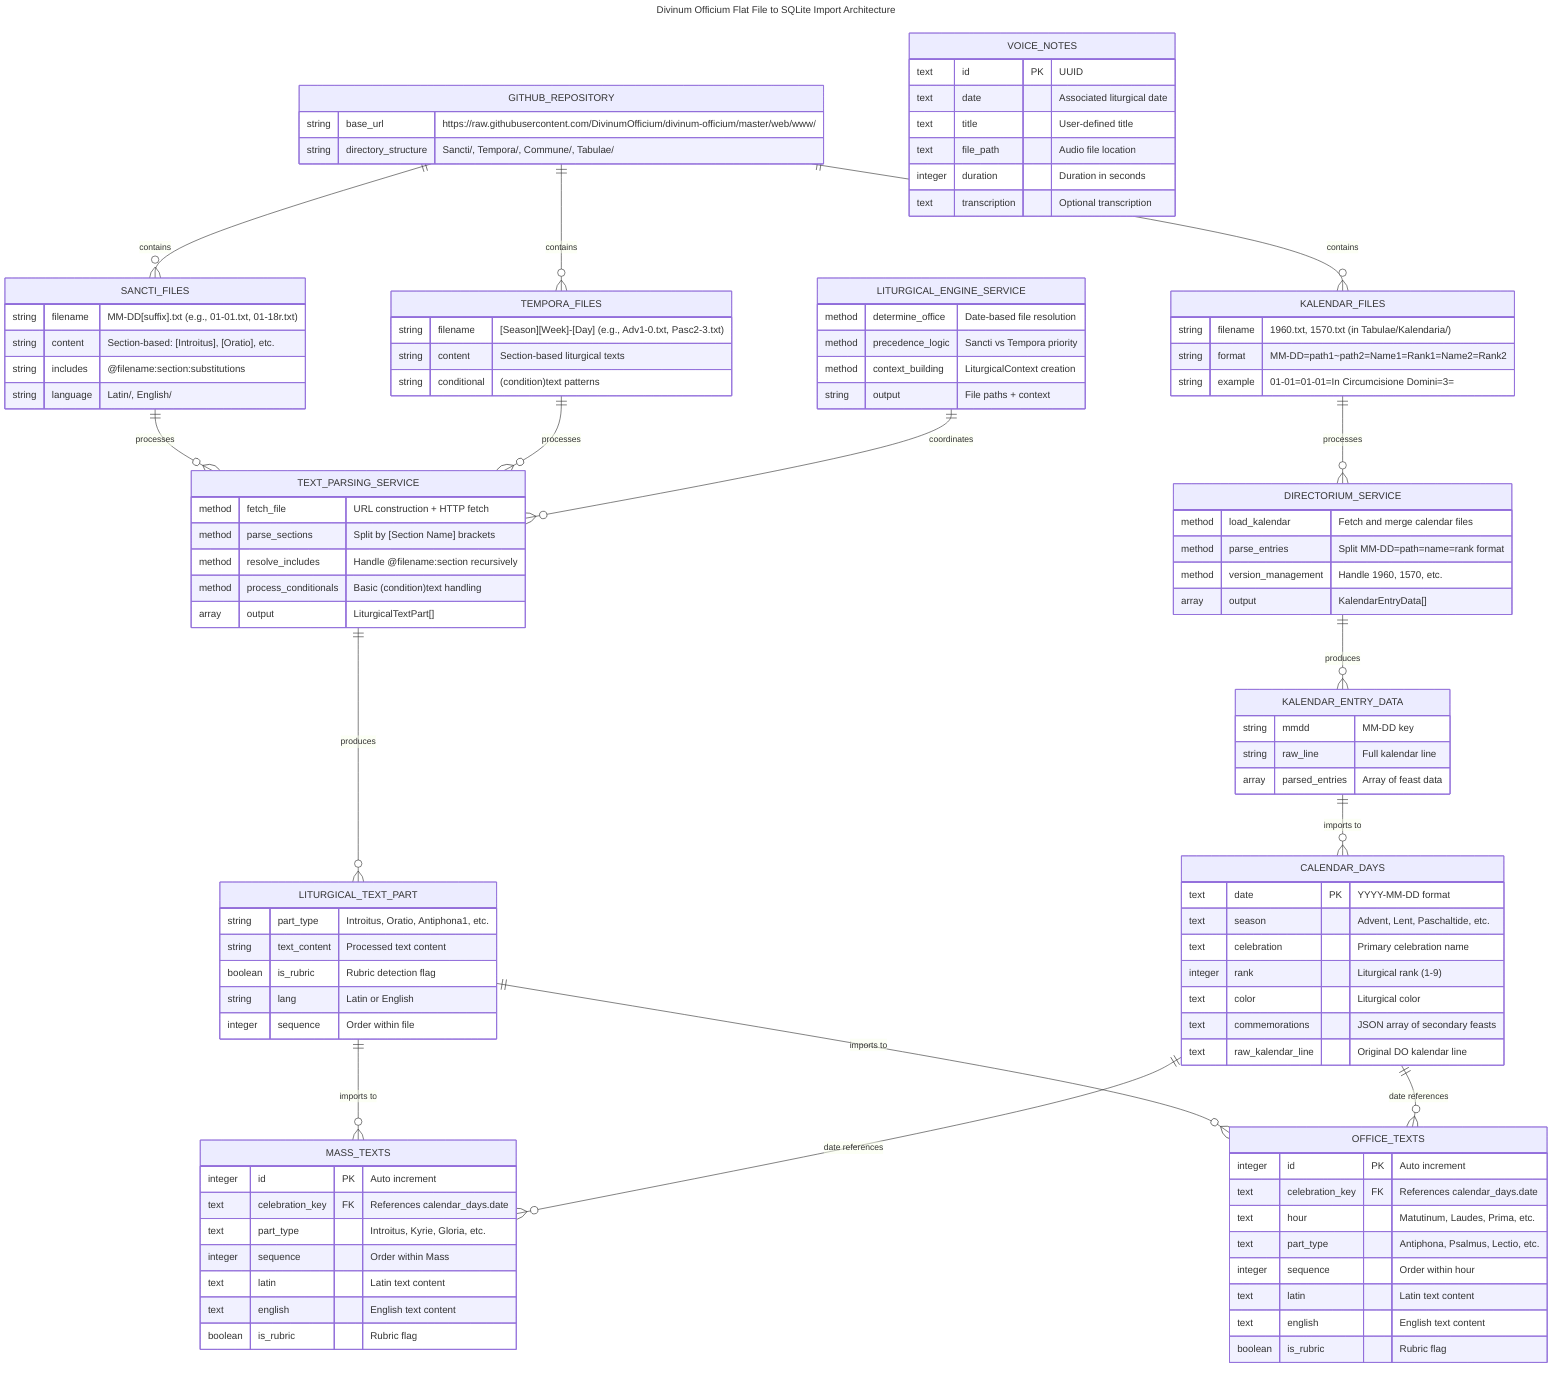 ---
title: Divinum Officium Flat File to SQLite Import Architecture
---

erDiagram
    %% FLAT FILE SOURCES (Input)
    GITHUB_REPOSITORY {
        string base_url "https://raw.githubusercontent.com/DivinumOfficium/divinum-officium/master/web/www/"
        string directory_structure "Sancti/, Tempora/, Commune/, Tabulae/"
    }
    
    SANCTI_FILES {
        string filename "MM-DD[suffix].txt (e.g., 01-01.txt, 01-18r.txt)"
        string content "Section-based: [Introitus], [Oratio], etc."
        string includes "@filename:section:substitutions"
        string language "Latin/, English/"
    }
    
    TEMPORA_FILES {
        string filename "[Season][Week]-[Day] (e.g., Adv1-0.txt, Pasc2-3.txt)"
        string content "Section-based liturgical texts"
        string conditional "(condition)text patterns"
    }
    
    KALENDAR_FILES {
        string filename "1960.txt, 1570.txt (in Tabulae/Kalendaria/)"
        string format "MM-DD=path1~path2=Name1=Rank1=Name2=Rank2"
        string example "01-01=01-01=In Circumcisione Domini=3="
    }
    
    %% PROCESSING SERVICES (Transform)
    TEXT_PARSING_SERVICE {
        method fetch_file "URL construction + HTTP fetch"
        method parse_sections "Split by [Section Name] brackets"
        method resolve_includes "Handle @filename:section recursively"
        method process_conditionals "Basic (condition)text handling"
        array output "LiturgicalTextPart[]"
    }
    
    DIRECTORIUM_SERVICE {
        method load_kalendar "Fetch and merge calendar files"
        method parse_entries "Split MM-DD=path=name=rank format"
        method version_management "Handle 1960, 1570, etc."
        array output "KalendarEntryData[]"
    }
    
    LITURGICAL_ENGINE_SERVICE {
        method determine_office "Date-based file resolution"
        method precedence_logic "Sancti vs Tempora priority"
        method context_building "LiturgicalContext creation"
        string output "File paths + context"
    }
    
    %% INTERMEDIATE DATA STRUCTURES
    LITURGICAL_TEXT_PART {
        string part_type "Introitus, Oratio, Antiphona1, etc."
        string text_content "Processed text content"
        boolean is_rubric "Rubric detection flag"
        string lang "Latin or English"
        integer sequence "Order within file"
    }
    
    KALENDAR_ENTRY_DATA {
        string mmdd "MM-DD key"
        string raw_line "Full kalendar line"
        array parsed_entries "Array of feast data"
    }
    
    %% SQLITE DATABASE TABLES (Output)
    CALENDAR_DAYS {
        text date PK "YYYY-MM-DD format"
        text season "Advent, Lent, Paschaltide, etc."
        text celebration "Primary celebration name"
        integer rank "Liturgical rank (1-9)"
        text color "Liturgical color"
        text commemorations "JSON array of secondary feasts"
        text raw_kalendar_line "Original DO kalendar line"
    }
    
    MASS_TEXTS {
        integer id PK "Auto increment"
        text celebration_key FK "References calendar_days.date"
        text part_type "Introitus, Kyrie, Gloria, etc."
        integer sequence "Order within Mass"
        text latin "Latin text content"
        text english "English text content"
        boolean is_rubric "Rubric flag"
    }
    
    OFFICE_TEXTS {
        integer id PK "Auto increment"
        text celebration_key FK "References calendar_days.date"
        text hour "Matutinum, Laudes, Prima, etc."
        text part_type "Antiphona, Psalmus, Lectio, etc."
        integer sequence "Order within hour"
        text latin "Latin text content"
        text english "English text content"
        boolean is_rubric "Rubric flag"
    }
    
    VOICE_NOTES {
        text id PK "UUID"
        text date "Associated liturgical date"
        text title "User-defined title"
        text file_path "Audio file location"
        integer duration "Duration in seconds"
        text transcription "Optional transcription"
    }

    %% RELATIONSHIPS - FLAT FILE SOURCES
    GITHUB_REPOSITORY ||--o{ SANCTI_FILES : "contains"
    GITHUB_REPOSITORY ||--o{ TEMPORA_FILES : "contains"
    GITHUB_REPOSITORY ||--o{ KALENDAR_FILES : "contains"
    
    %% RELATIONSHIPS - PROCESSING FLOW
    SANCTI_FILES ||--o{ TEXT_PARSING_SERVICE : "processes"
    TEMPORA_FILES ||--o{ TEXT_PARSING_SERVICE : "processes"
    KALENDAR_FILES ||--o{ DIRECTORIUM_SERVICE : "processes"
    
    TEXT_PARSING_SERVICE ||--o{ LITURGICAL_TEXT_PART : "produces"
    DIRECTORIUM_SERVICE ||--o{ KALENDAR_ENTRY_DATA : "produces"
    LITURGICAL_ENGINE_SERVICE ||--o{ TEXT_PARSING_SERVICE : "coordinates"
    
    %% RELATIONSHIPS - DATABASE IMPORT
    LITURGICAL_TEXT_PART ||--o{ MASS_TEXTS : "imports to"
    LITURGICAL_TEXT_PART ||--o{ OFFICE_TEXTS : "imports to"
    KALENDAR_ENTRY_DATA ||--o{ CALENDAR_DAYS : "imports to"
    
    %% RELATIONSHIPS - DATABASE FOREIGN KEYS
    CALENDAR_DAYS ||--o{ MASS_TEXTS : "date references"
    CALENDAR_DAYS ||--o{ OFFICE_TEXTS : "date references"